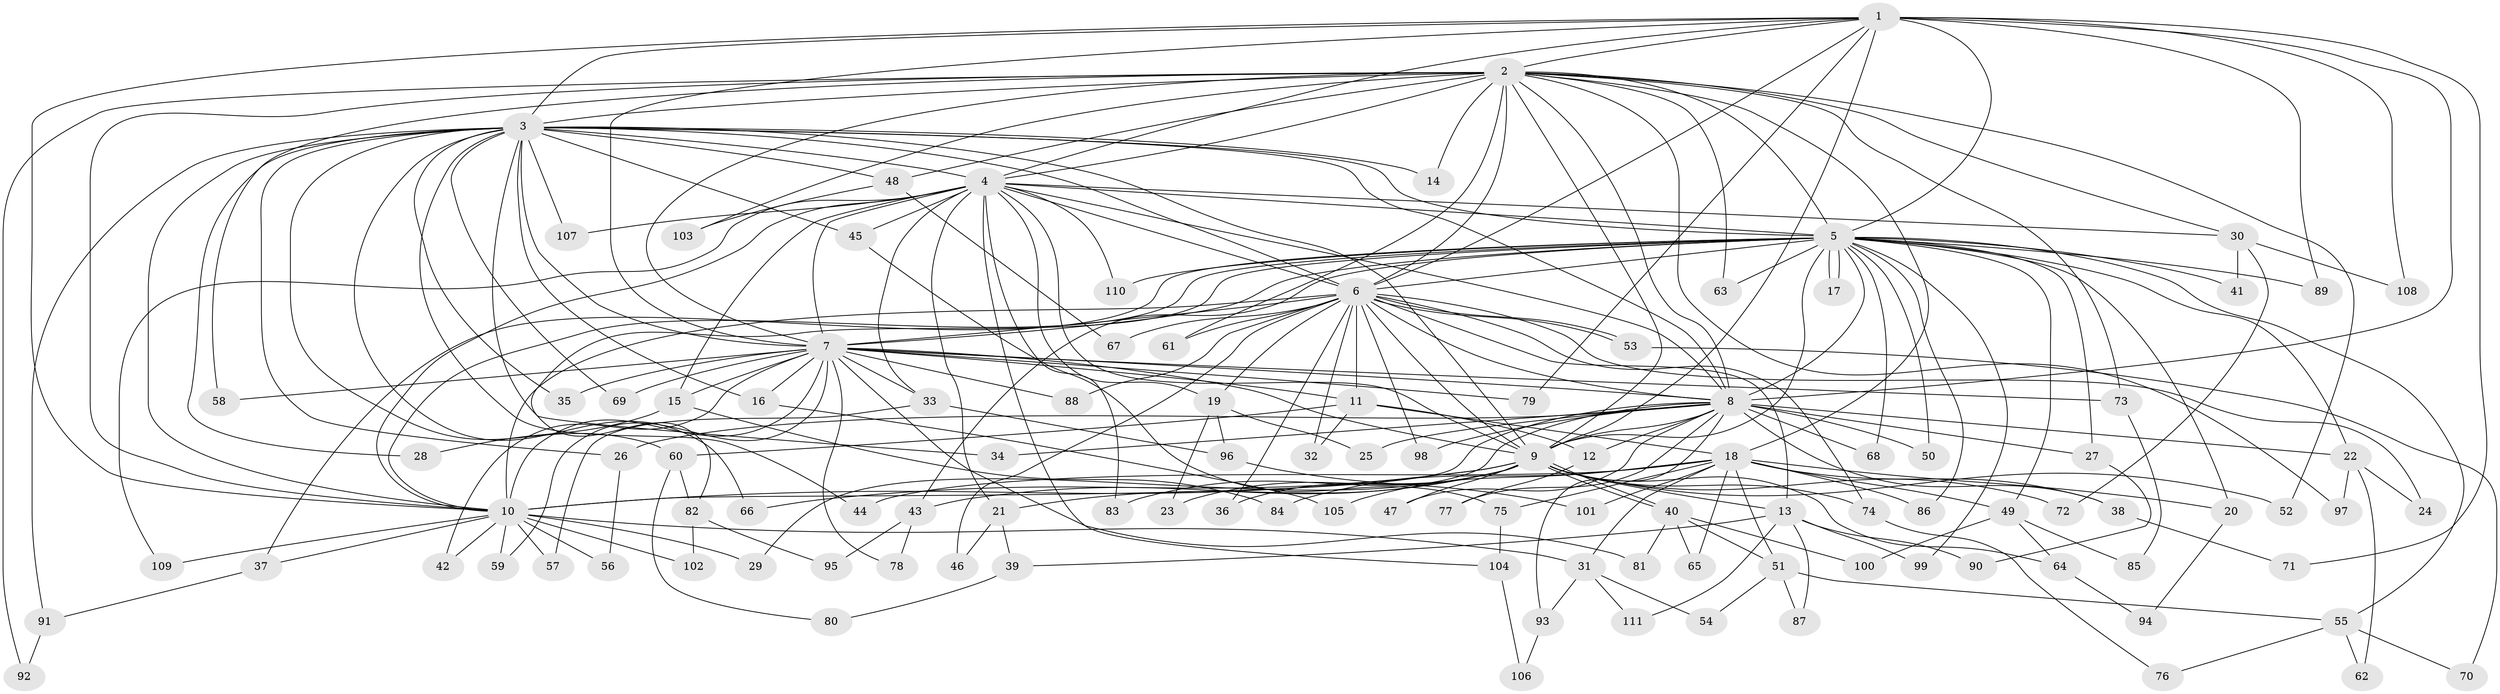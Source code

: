 // coarse degree distribution, {16: 0.058823529411764705, 2: 0.08823529411764706, 15: 0.08823529411764706, 4: 0.17647058823529413, 5: 0.2647058823529412, 17: 0.029411764705882353, 11: 0.029411764705882353, 6: 0.058823529411764705, 1: 0.029411764705882353, 20: 0.029411764705882353, 14: 0.058823529411764705, 7: 0.029411764705882353, 3: 0.029411764705882353, 13: 0.029411764705882353}
// Generated by graph-tools (version 1.1) at 2025/36/03/04/25 23:36:23]
// undirected, 111 vertices, 247 edges
graph export_dot {
  node [color=gray90,style=filled];
  1;
  2;
  3;
  4;
  5;
  6;
  7;
  8;
  9;
  10;
  11;
  12;
  13;
  14;
  15;
  16;
  17;
  18;
  19;
  20;
  21;
  22;
  23;
  24;
  25;
  26;
  27;
  28;
  29;
  30;
  31;
  32;
  33;
  34;
  35;
  36;
  37;
  38;
  39;
  40;
  41;
  42;
  43;
  44;
  45;
  46;
  47;
  48;
  49;
  50;
  51;
  52;
  53;
  54;
  55;
  56;
  57;
  58;
  59;
  60;
  61;
  62;
  63;
  64;
  65;
  66;
  67;
  68;
  69;
  70;
  71;
  72;
  73;
  74;
  75;
  76;
  77;
  78;
  79;
  80;
  81;
  82;
  83;
  84;
  85;
  86;
  87;
  88;
  89;
  90;
  91;
  92;
  93;
  94;
  95;
  96;
  97;
  98;
  99;
  100;
  101;
  102;
  103;
  104;
  105;
  106;
  107;
  108;
  109;
  110;
  111;
  1 -- 2;
  1 -- 3;
  1 -- 4;
  1 -- 5;
  1 -- 6;
  1 -- 7;
  1 -- 8;
  1 -- 9;
  1 -- 10;
  1 -- 71;
  1 -- 79;
  1 -- 89;
  1 -- 108;
  2 -- 3;
  2 -- 4;
  2 -- 5;
  2 -- 6;
  2 -- 7;
  2 -- 8;
  2 -- 9;
  2 -- 10;
  2 -- 14;
  2 -- 18;
  2 -- 30;
  2 -- 48;
  2 -- 52;
  2 -- 58;
  2 -- 61;
  2 -- 63;
  2 -- 73;
  2 -- 92;
  2 -- 97;
  2 -- 103;
  3 -- 4;
  3 -- 5;
  3 -- 6;
  3 -- 7;
  3 -- 8;
  3 -- 9;
  3 -- 10;
  3 -- 14;
  3 -- 16;
  3 -- 26;
  3 -- 28;
  3 -- 34;
  3 -- 35;
  3 -- 44;
  3 -- 45;
  3 -- 48;
  3 -- 60;
  3 -- 66;
  3 -- 69;
  3 -- 91;
  3 -- 107;
  4 -- 5;
  4 -- 6;
  4 -- 7;
  4 -- 8;
  4 -- 9;
  4 -- 10;
  4 -- 15;
  4 -- 19;
  4 -- 21;
  4 -- 30;
  4 -- 33;
  4 -- 45;
  4 -- 83;
  4 -- 104;
  4 -- 107;
  4 -- 109;
  4 -- 110;
  5 -- 6;
  5 -- 7;
  5 -- 8;
  5 -- 9;
  5 -- 10;
  5 -- 17;
  5 -- 17;
  5 -- 20;
  5 -- 22;
  5 -- 27;
  5 -- 37;
  5 -- 41;
  5 -- 43;
  5 -- 49;
  5 -- 50;
  5 -- 55;
  5 -- 63;
  5 -- 68;
  5 -- 82;
  5 -- 86;
  5 -- 89;
  5 -- 99;
  5 -- 110;
  6 -- 7;
  6 -- 8;
  6 -- 9;
  6 -- 10;
  6 -- 11;
  6 -- 13;
  6 -- 19;
  6 -- 24;
  6 -- 32;
  6 -- 36;
  6 -- 46;
  6 -- 53;
  6 -- 53;
  6 -- 61;
  6 -- 67;
  6 -- 74;
  6 -- 88;
  6 -- 98;
  7 -- 8;
  7 -- 9;
  7 -- 10;
  7 -- 11;
  7 -- 15;
  7 -- 16;
  7 -- 33;
  7 -- 35;
  7 -- 42;
  7 -- 58;
  7 -- 59;
  7 -- 69;
  7 -- 73;
  7 -- 78;
  7 -- 79;
  7 -- 81;
  7 -- 88;
  8 -- 9;
  8 -- 10;
  8 -- 12;
  8 -- 22;
  8 -- 25;
  8 -- 26;
  8 -- 27;
  8 -- 29;
  8 -- 34;
  8 -- 38;
  8 -- 47;
  8 -- 50;
  8 -- 68;
  8 -- 77;
  8 -- 93;
  8 -- 98;
  9 -- 10;
  9 -- 13;
  9 -- 21;
  9 -- 23;
  9 -- 36;
  9 -- 40;
  9 -- 40;
  9 -- 43;
  9 -- 47;
  9 -- 52;
  9 -- 64;
  9 -- 66;
  9 -- 72;
  9 -- 74;
  9 -- 83;
  10 -- 29;
  10 -- 31;
  10 -- 37;
  10 -- 42;
  10 -- 56;
  10 -- 57;
  10 -- 59;
  10 -- 102;
  10 -- 109;
  11 -- 12;
  11 -- 18;
  11 -- 32;
  11 -- 60;
  12 -- 77;
  13 -- 39;
  13 -- 87;
  13 -- 90;
  13 -- 99;
  13 -- 111;
  15 -- 28;
  15 -- 84;
  16 -- 105;
  18 -- 20;
  18 -- 31;
  18 -- 38;
  18 -- 44;
  18 -- 49;
  18 -- 51;
  18 -- 65;
  18 -- 75;
  18 -- 84;
  18 -- 86;
  18 -- 101;
  18 -- 105;
  19 -- 23;
  19 -- 25;
  19 -- 96;
  20 -- 94;
  21 -- 39;
  21 -- 46;
  22 -- 24;
  22 -- 62;
  22 -- 97;
  26 -- 56;
  27 -- 90;
  30 -- 41;
  30 -- 72;
  30 -- 108;
  31 -- 54;
  31 -- 93;
  31 -- 111;
  33 -- 57;
  33 -- 96;
  37 -- 91;
  38 -- 71;
  39 -- 80;
  40 -- 51;
  40 -- 65;
  40 -- 81;
  40 -- 100;
  43 -- 78;
  43 -- 95;
  45 -- 75;
  48 -- 67;
  48 -- 103;
  49 -- 64;
  49 -- 85;
  49 -- 100;
  51 -- 54;
  51 -- 55;
  51 -- 87;
  53 -- 70;
  55 -- 62;
  55 -- 70;
  55 -- 76;
  60 -- 80;
  60 -- 82;
  64 -- 94;
  73 -- 85;
  74 -- 76;
  75 -- 104;
  82 -- 95;
  82 -- 102;
  91 -- 92;
  93 -- 106;
  96 -- 101;
  104 -- 106;
}
